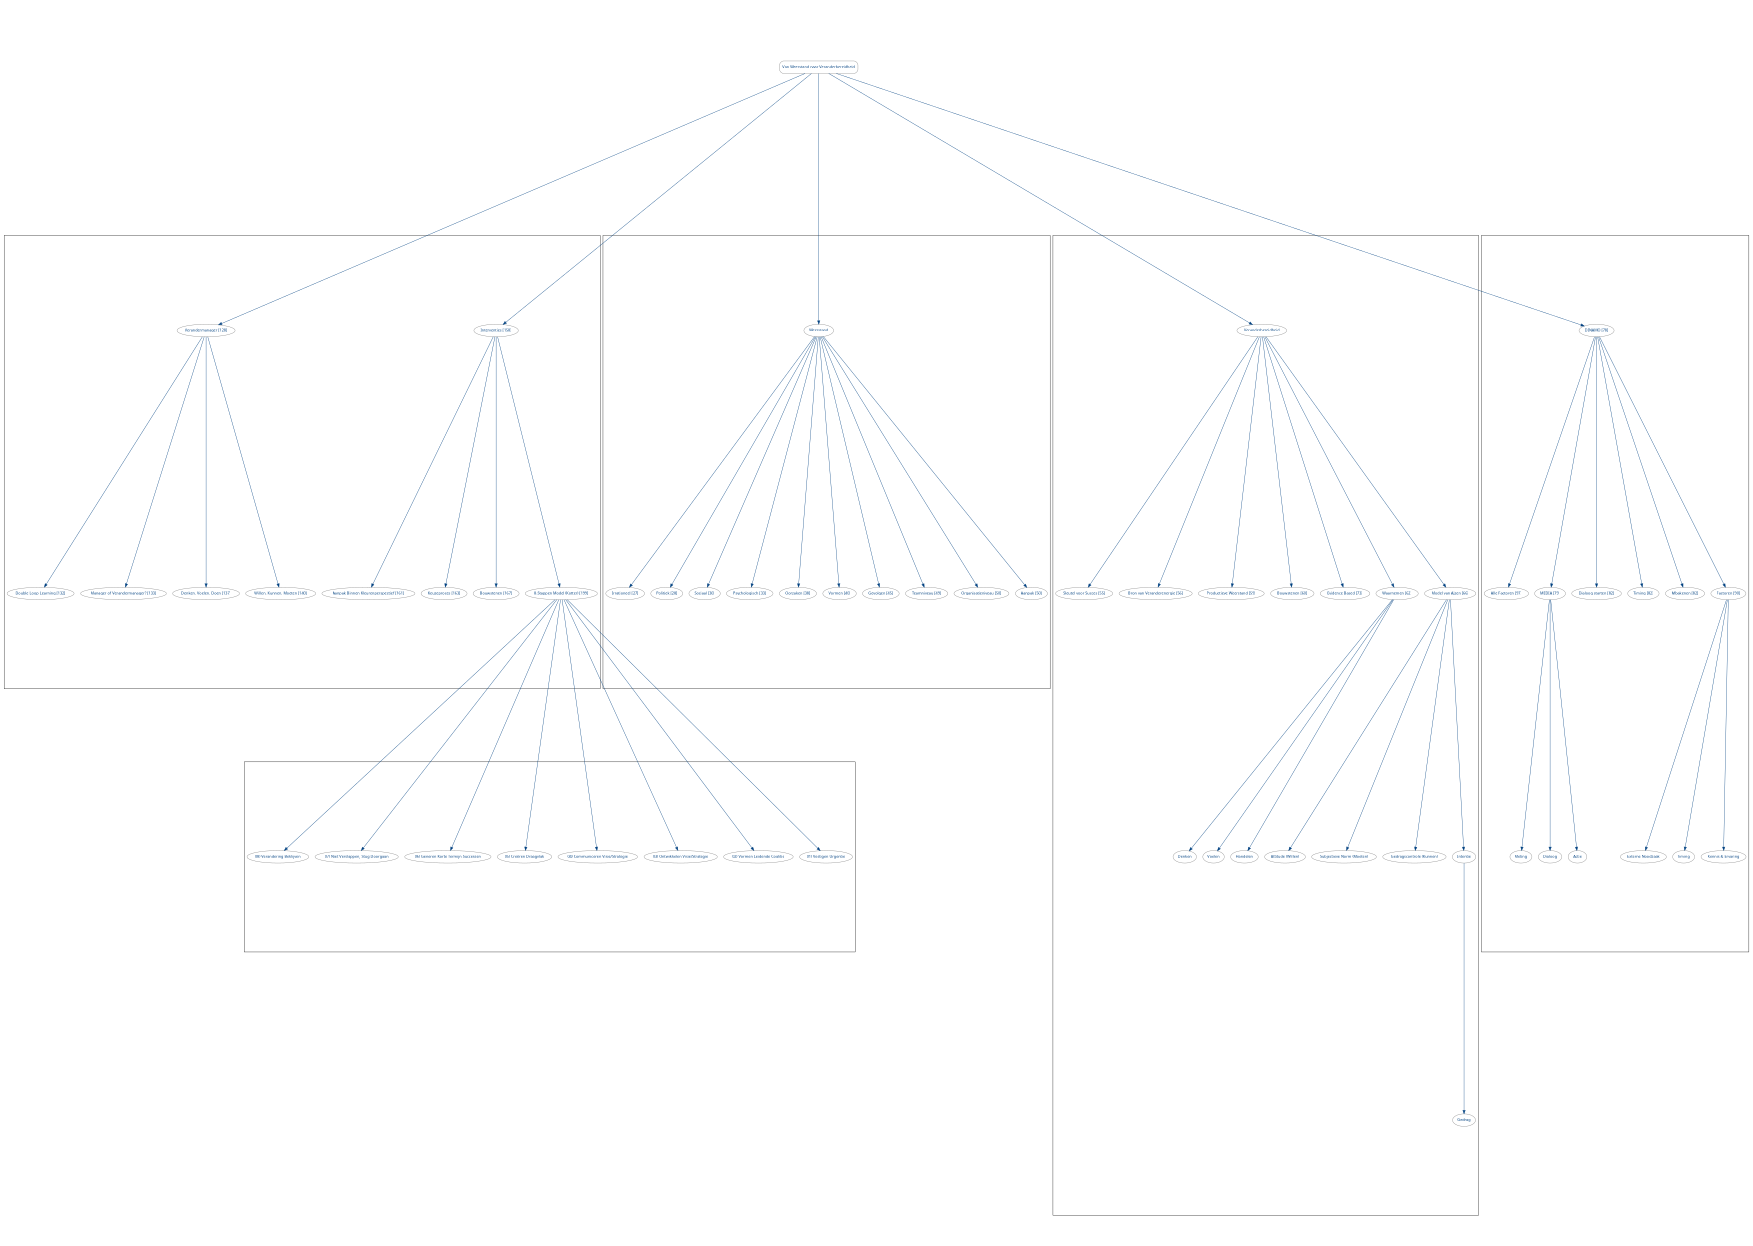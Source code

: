 digraph g1 {
    // Graph-wide formatting (layout="sfdp", splines="curved")
    graph [overlap="prism"; splines=true; ratio="fill"; size="11.7,8.3!"];
    // Generic nodes/edges
    node [color="#808080"; fontname="Fira Sans"; fontsize="11pt"; fontcolor="#004080"];
    edge [color="#004080"; fontname="Fira Sans"; fontsize="11pt"; fontcolor="#004080"];
    // Specific shapes for nodes
    node [shape="rectangle"; style="rounded"]; "Van Weerstand naar Veranderbereidheid";
    node [shape="ellipse"];

    "Van Weerstand naar Veranderbereidheid" -> "Interventies [158]";
    "Van Weerstand naar Veranderbereidheid" -> "Weerstand";
    "Van Weerstand naar Veranderbereidheid" -> "Veranderbereidheid";
    "Van Weerstand naar Veranderbereidheid" -> "DINAMO [78]";
    "Van Weerstand naar Veranderbereidheid" -> "Verandermanager [128]";

    subgraph cluster_s1 {
        "Weerstand" -> "Irrationeel [27]";
        "Weerstand" -> "Politiek [28]";
        "Weerstand" -> "Sociaal [30]";
        "Weerstand" -> "Psychologisch [33]";

        "Weerstand" -> "Oorzaken [38]";
        "Weerstand" -> "Vormen [40]";
        "Weerstand" -> "Gevolgen [45]";
        "Weerstand" -> "Teamniveau [49]";
        "Weerstand" -> "Organisatieniveau [50]";
        "Weerstand" -> "Aanpak [50]";
    }

    subgraph cluster_s2 {
        "Veranderbereidheid" -> "Sleutel voor Succes [55]";
        "Veranderbereidheid" -> "Bron van Veranderenergie [56]";
        "Veranderbereidheid" -> "Productieve Weerstand [59]";

        "Veranderbereidheid" -> "Bouwstenen [60]";
        "Veranderbereidheid" -> "Evidence Based [73]";

        "Veranderbereidheid" -> "Waarnemen [62]";
        "Waarnemen [62]" -> "Denken";
        "Waarnemen [62]" -> "Voelen";
        "Waarnemen [62]" -> "Handelen";

        "Veranderbereidheid" -> "Model van Ajzen [66]"
        "Model van Ajzen [66]" -> "Attitude (Willen)";
        "Model van Ajzen [66]" -> "Subjectieve Norm (Moeten)";
        "Model van Ajzen [66]" -> "Gedragscontrole (Kunnen)";
        "Model van Ajzen [66]" -> "Intentie";
        "Intentie" -> "Gedrag";
    }

    subgraph cluster_s3 {
        "DINAMO [78]" -> "Alle Factoren [97]";

        "DINAMO [78]" -> "MEDIA [79]";
        "MEDIA [79]" -> "Meting";
        "MEDIA [79]" -> "Dialoog";
        "MEDIA [79]" -> "Actie";

        "DINAMO [78]" -> "Dialoog starten [82]";
        "DINAMO [78]" -> "Timing [82]";
        "DINAMO [78]" -> "Afbakenen [82]";

        "DINAMO [78]" -> "Factoren [90]";
        "Factoren [90]" -> "Externe Noodzaak";
        "Factoren [90]" -> "Timing";
        "Factoren [90]" -> "Kennis & Ervaring";
    }

    subgraph cluster_s4 {
        "Verandermanager [128]" -> "Double Loop Learning [132]";
        "Verandermanager [128]" -> "Manager of Verandermanager? [133]";
        "Verandermanager [128]" -> "Denken, Voelen, Doen [137]";
        "Verandermanager [128]" -> "Willen, Kunnen, Moeten [140]";

        "Interventies [158]" -> "Aanpak Binnen Kleurenperspectief [161]";
        "Interventies [158]" -> "Keuzeproces [163]";
        "Interventies [158]" -> "Bouwstenen [167]";
        "Interventies [158]" -> "8-Stappen Model (Kotter) [199]";
    }

    subgraph cluster_s5 {
        "8-Stappen Model (Kotter) [199]" -> "01) Vestigen Urgentie";
        "8-Stappen Model (Kotter) [199]" -> "02) Vormen Leidende Coalitie";
        "8-Stappen Model (Kotter) [199]" -> "03) Ontwikkelen Visie/Strategie";
        "8-Stappen Model (Kotter) [199]" -> "04) Communiceren Visie/Strategie";
        "8-Stappen Model (Kotter) [199]" -> "05) Creëren Draagvlak";
        "8-Stappen Model (Kotter) [199]" -> "06) Generen Korte Termijn Successen";
        "8-Stappen Model (Kotter) [199]" -> "07) Niet Verslappen, Stug Doorgaan";
        "8-Stappen Model (Kotter) [199]" -> "08) Verandering Beklijven";
    }
}

